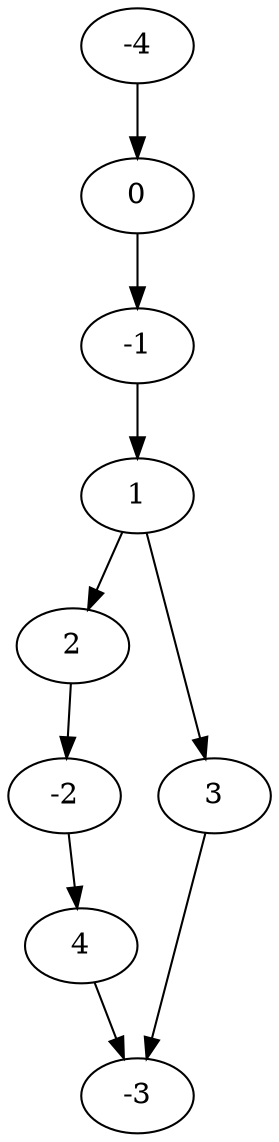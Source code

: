 digraph "2 return case" {
  -4 -> 0;
  0 -> -1;
  -1 -> 1;
  1 -> 2;
  1 -> 3;
  2 -> -2;
  3 -> -3;
  -2 -> 4;
  4 -> -3;
}
